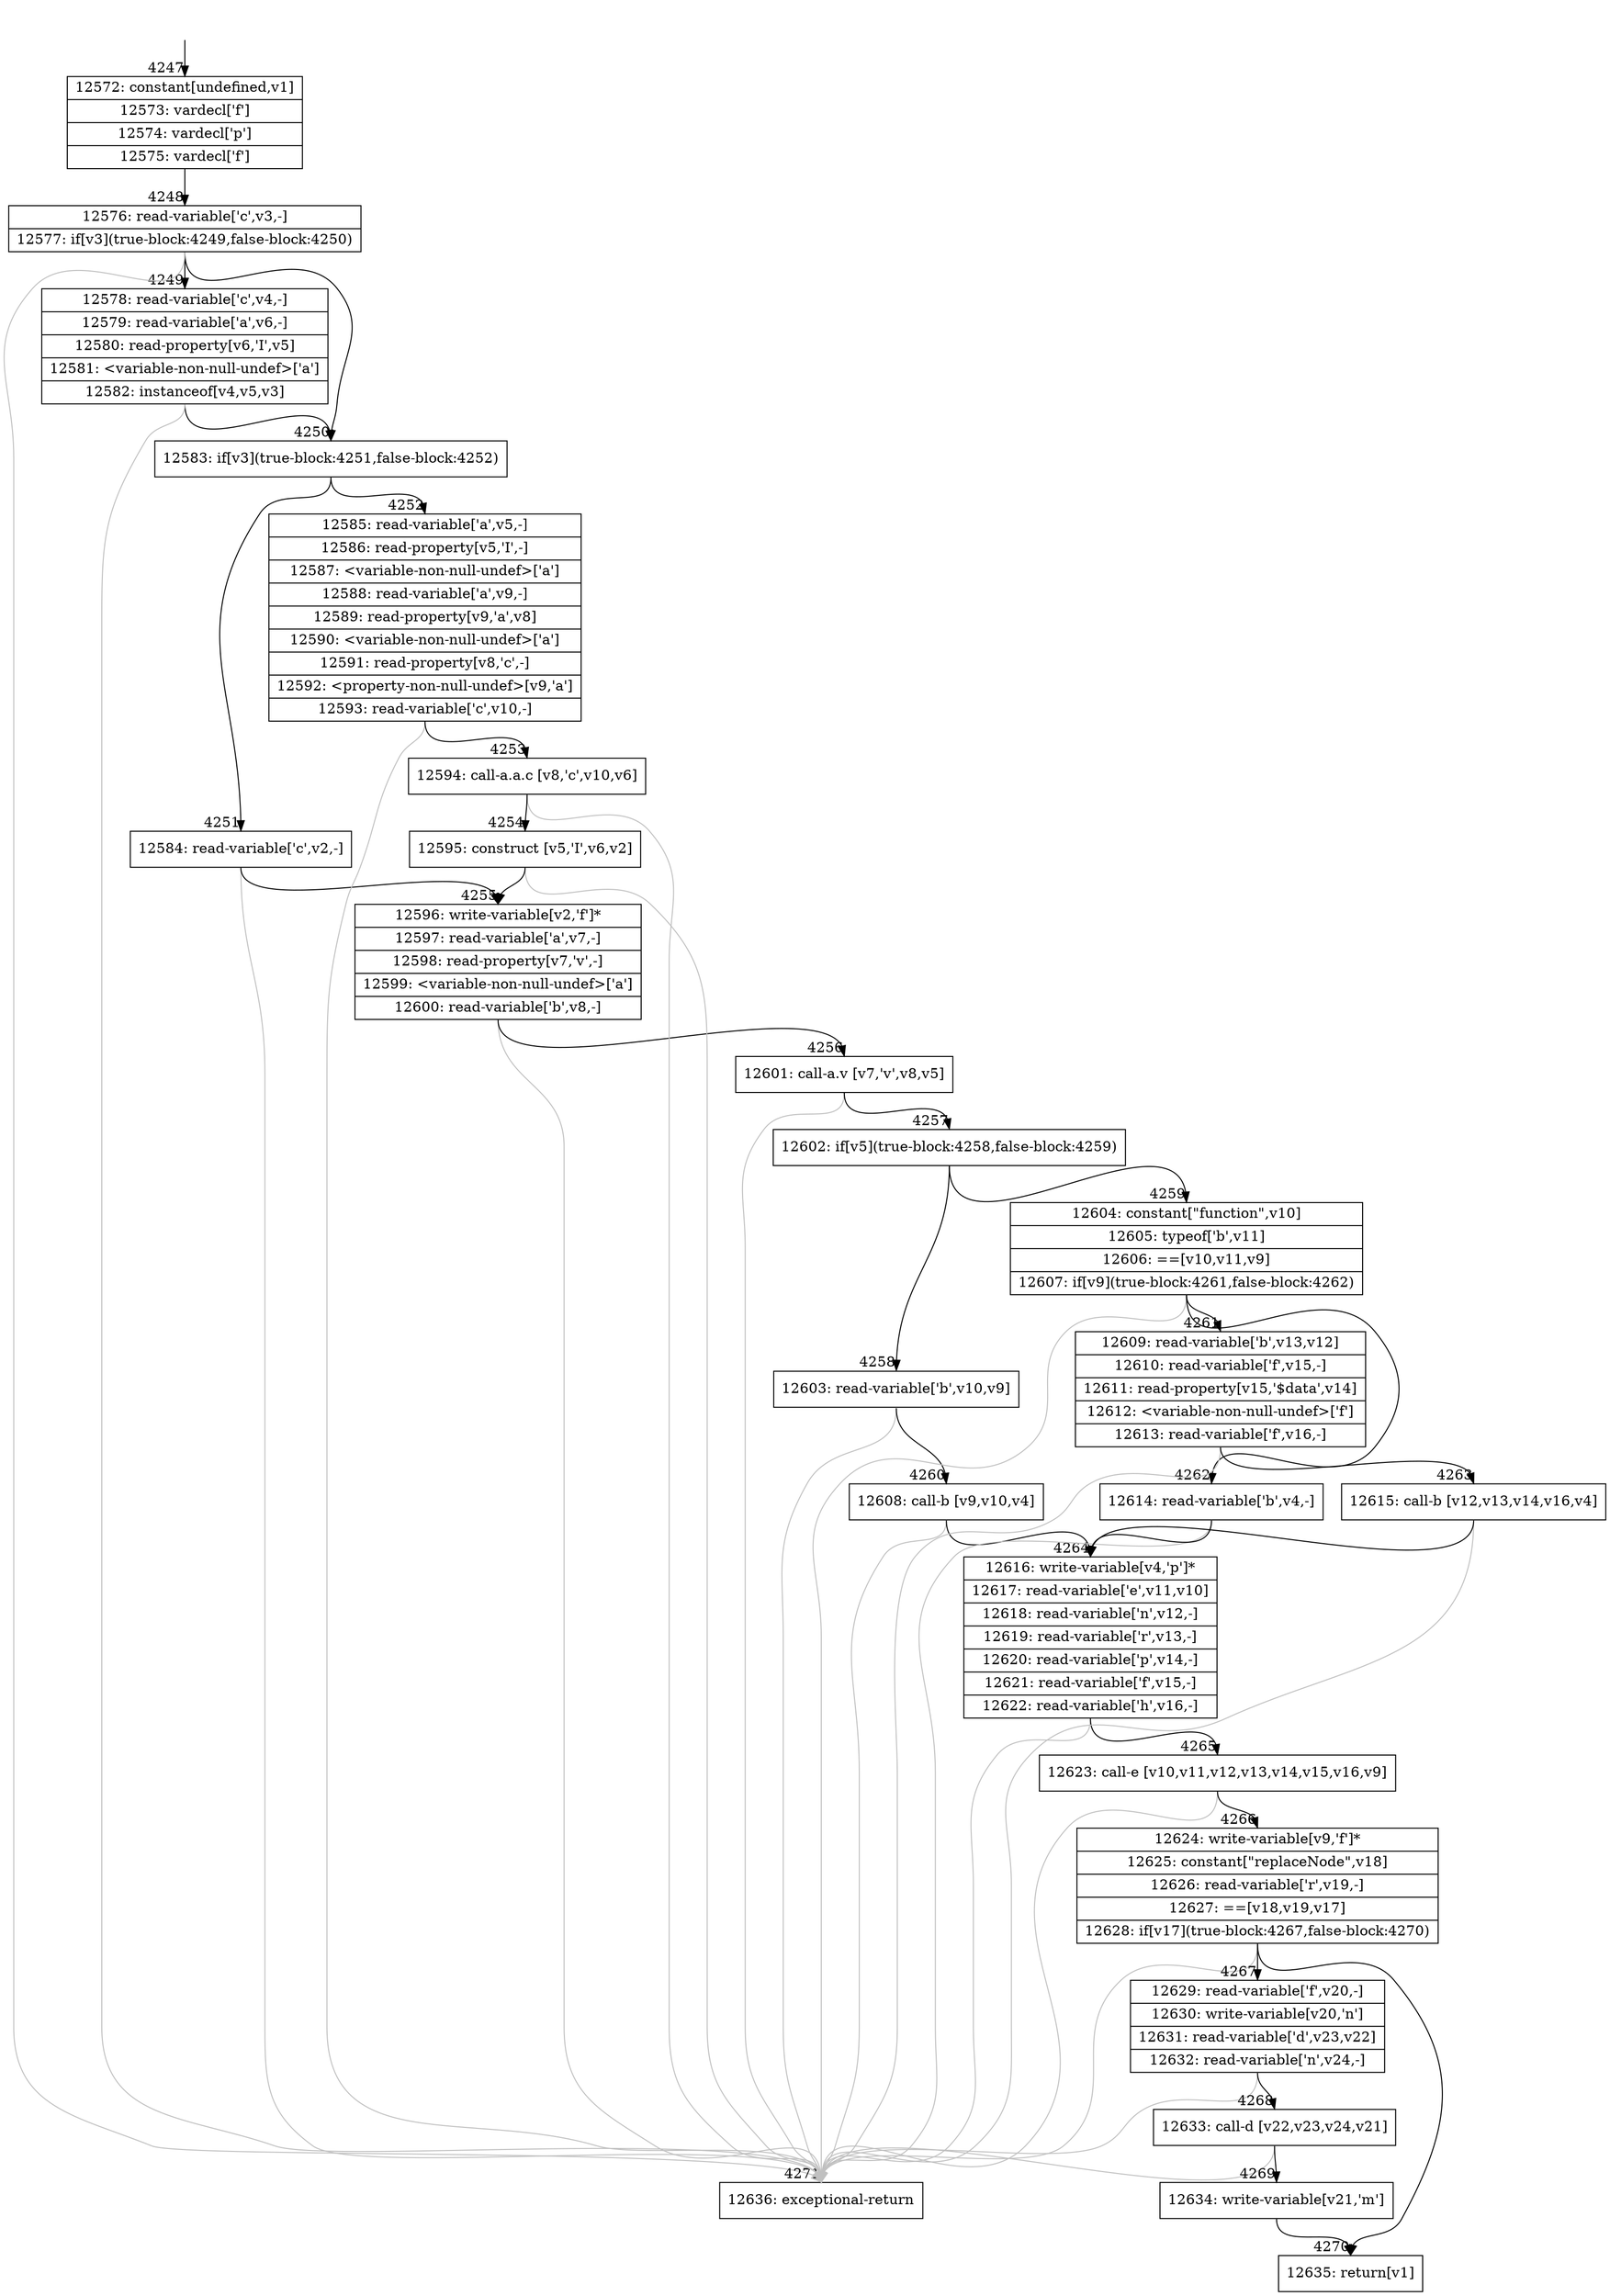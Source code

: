 digraph {
rankdir="TD"
BB_entry352[shape=none,label=""];
BB_entry352 -> BB4247 [tailport=s, headport=n, headlabel="    4247"]
BB4247 [shape=record label="{12572: constant[undefined,v1]|12573: vardecl['f']|12574: vardecl['p']|12575: vardecl['f']}" ] 
BB4247 -> BB4248 [tailport=s, headport=n, headlabel="      4248"]
BB4248 [shape=record label="{12576: read-variable['c',v3,-]|12577: if[v3](true-block:4249,false-block:4250)}" ] 
BB4248 -> BB4250 [tailport=s, headport=n, headlabel="      4250"]
BB4248 -> BB4249 [tailport=s, headport=n, headlabel="      4249"]
BB4248 -> BB4271 [tailport=s, headport=n, color=gray, headlabel="      4271"]
BB4249 [shape=record label="{12578: read-variable['c',v4,-]|12579: read-variable['a',v6,-]|12580: read-property[v6,'I',v5]|12581: \<variable-non-null-undef\>['a']|12582: instanceof[v4,v5,v3]}" ] 
BB4249 -> BB4250 [tailport=s, headport=n]
BB4249 -> BB4271 [tailport=s, headport=n, color=gray]
BB4250 [shape=record label="{12583: if[v3](true-block:4251,false-block:4252)}" ] 
BB4250 -> BB4251 [tailport=s, headport=n, headlabel="      4251"]
BB4250 -> BB4252 [tailport=s, headport=n, headlabel="      4252"]
BB4251 [shape=record label="{12584: read-variable['c',v2,-]}" ] 
BB4251 -> BB4255 [tailport=s, headport=n, headlabel="      4255"]
BB4251 -> BB4271 [tailport=s, headport=n, color=gray]
BB4252 [shape=record label="{12585: read-variable['a',v5,-]|12586: read-property[v5,'I',-]|12587: \<variable-non-null-undef\>['a']|12588: read-variable['a',v9,-]|12589: read-property[v9,'a',v8]|12590: \<variable-non-null-undef\>['a']|12591: read-property[v8,'c',-]|12592: \<property-non-null-undef\>[v9,'a']|12593: read-variable['c',v10,-]}" ] 
BB4252 -> BB4253 [tailport=s, headport=n, headlabel="      4253"]
BB4252 -> BB4271 [tailport=s, headport=n, color=gray]
BB4253 [shape=record label="{12594: call-a.a.c [v8,'c',v10,v6]}" ] 
BB4253 -> BB4254 [tailport=s, headport=n, headlabel="      4254"]
BB4253 -> BB4271 [tailport=s, headport=n, color=gray]
BB4254 [shape=record label="{12595: construct [v5,'I',v6,v2]}" ] 
BB4254 -> BB4255 [tailport=s, headport=n]
BB4254 -> BB4271 [tailport=s, headport=n, color=gray]
BB4255 [shape=record label="{12596: write-variable[v2,'f']*|12597: read-variable['a',v7,-]|12598: read-property[v7,'v',-]|12599: \<variable-non-null-undef\>['a']|12600: read-variable['b',v8,-]}" ] 
BB4255 -> BB4256 [tailport=s, headport=n, headlabel="      4256"]
BB4255 -> BB4271 [tailport=s, headport=n, color=gray]
BB4256 [shape=record label="{12601: call-a.v [v7,'v',v8,v5]}" ] 
BB4256 -> BB4257 [tailport=s, headport=n, headlabel="      4257"]
BB4256 -> BB4271 [tailport=s, headport=n, color=gray]
BB4257 [shape=record label="{12602: if[v5](true-block:4258,false-block:4259)}" ] 
BB4257 -> BB4258 [tailport=s, headport=n, headlabel="      4258"]
BB4257 -> BB4259 [tailport=s, headport=n, headlabel="      4259"]
BB4258 [shape=record label="{12603: read-variable['b',v10,v9]}" ] 
BB4258 -> BB4260 [tailport=s, headport=n, headlabel="      4260"]
BB4258 -> BB4271 [tailport=s, headport=n, color=gray]
BB4259 [shape=record label="{12604: constant[\"function\",v10]|12605: typeof['b',v11]|12606: ==[v10,v11,v9]|12607: if[v9](true-block:4261,false-block:4262)}" ] 
BB4259 -> BB4261 [tailport=s, headport=n, headlabel="      4261"]
BB4259 -> BB4262 [tailport=s, headport=n, headlabel="      4262"]
BB4259 -> BB4271 [tailport=s, headport=n, color=gray]
BB4260 [shape=record label="{12608: call-b [v9,v10,v4]}" ] 
BB4260 -> BB4264 [tailport=s, headport=n, headlabel="      4264"]
BB4260 -> BB4271 [tailport=s, headport=n, color=gray]
BB4261 [shape=record label="{12609: read-variable['b',v13,v12]|12610: read-variable['f',v15,-]|12611: read-property[v15,'$data',v14]|12612: \<variable-non-null-undef\>['f']|12613: read-variable['f',v16,-]}" ] 
BB4261 -> BB4263 [tailport=s, headport=n, headlabel="      4263"]
BB4261 -> BB4271 [tailport=s, headport=n, color=gray]
BB4262 [shape=record label="{12614: read-variable['b',v4,-]}" ] 
BB4262 -> BB4264 [tailport=s, headport=n]
BB4262 -> BB4271 [tailport=s, headport=n, color=gray]
BB4263 [shape=record label="{12615: call-b [v12,v13,v14,v16,v4]}" ] 
BB4263 -> BB4264 [tailport=s, headport=n]
BB4263 -> BB4271 [tailport=s, headport=n, color=gray]
BB4264 [shape=record label="{12616: write-variable[v4,'p']*|12617: read-variable['e',v11,v10]|12618: read-variable['n',v12,-]|12619: read-variable['r',v13,-]|12620: read-variable['p',v14,-]|12621: read-variable['f',v15,-]|12622: read-variable['h',v16,-]}" ] 
BB4264 -> BB4265 [tailport=s, headport=n, headlabel="      4265"]
BB4264 -> BB4271 [tailport=s, headport=n, color=gray]
BB4265 [shape=record label="{12623: call-e [v10,v11,v12,v13,v14,v15,v16,v9]}" ] 
BB4265 -> BB4266 [tailport=s, headport=n, headlabel="      4266"]
BB4265 -> BB4271 [tailport=s, headport=n, color=gray]
BB4266 [shape=record label="{12624: write-variable[v9,'f']*|12625: constant[\"replaceNode\",v18]|12626: read-variable['r',v19,-]|12627: ==[v18,v19,v17]|12628: if[v17](true-block:4267,false-block:4270)}" ] 
BB4266 -> BB4270 [tailport=s, headport=n, headlabel="      4270"]
BB4266 -> BB4267 [tailport=s, headport=n, headlabel="      4267"]
BB4266 -> BB4271 [tailport=s, headport=n, color=gray]
BB4267 [shape=record label="{12629: read-variable['f',v20,-]|12630: write-variable[v20,'n']|12631: read-variable['d',v23,v22]|12632: read-variable['n',v24,-]}" ] 
BB4267 -> BB4268 [tailport=s, headport=n, headlabel="      4268"]
BB4267 -> BB4271 [tailport=s, headport=n, color=gray]
BB4268 [shape=record label="{12633: call-d [v22,v23,v24,v21]}" ] 
BB4268 -> BB4269 [tailport=s, headport=n, headlabel="      4269"]
BB4268 -> BB4271 [tailport=s, headport=n, color=gray]
BB4269 [shape=record label="{12634: write-variable[v21,'m']}" ] 
BB4269 -> BB4270 [tailport=s, headport=n]
BB4270 [shape=record label="{12635: return[v1]}" ] 
BB4271 [shape=record label="{12636: exceptional-return}" ] 
}
